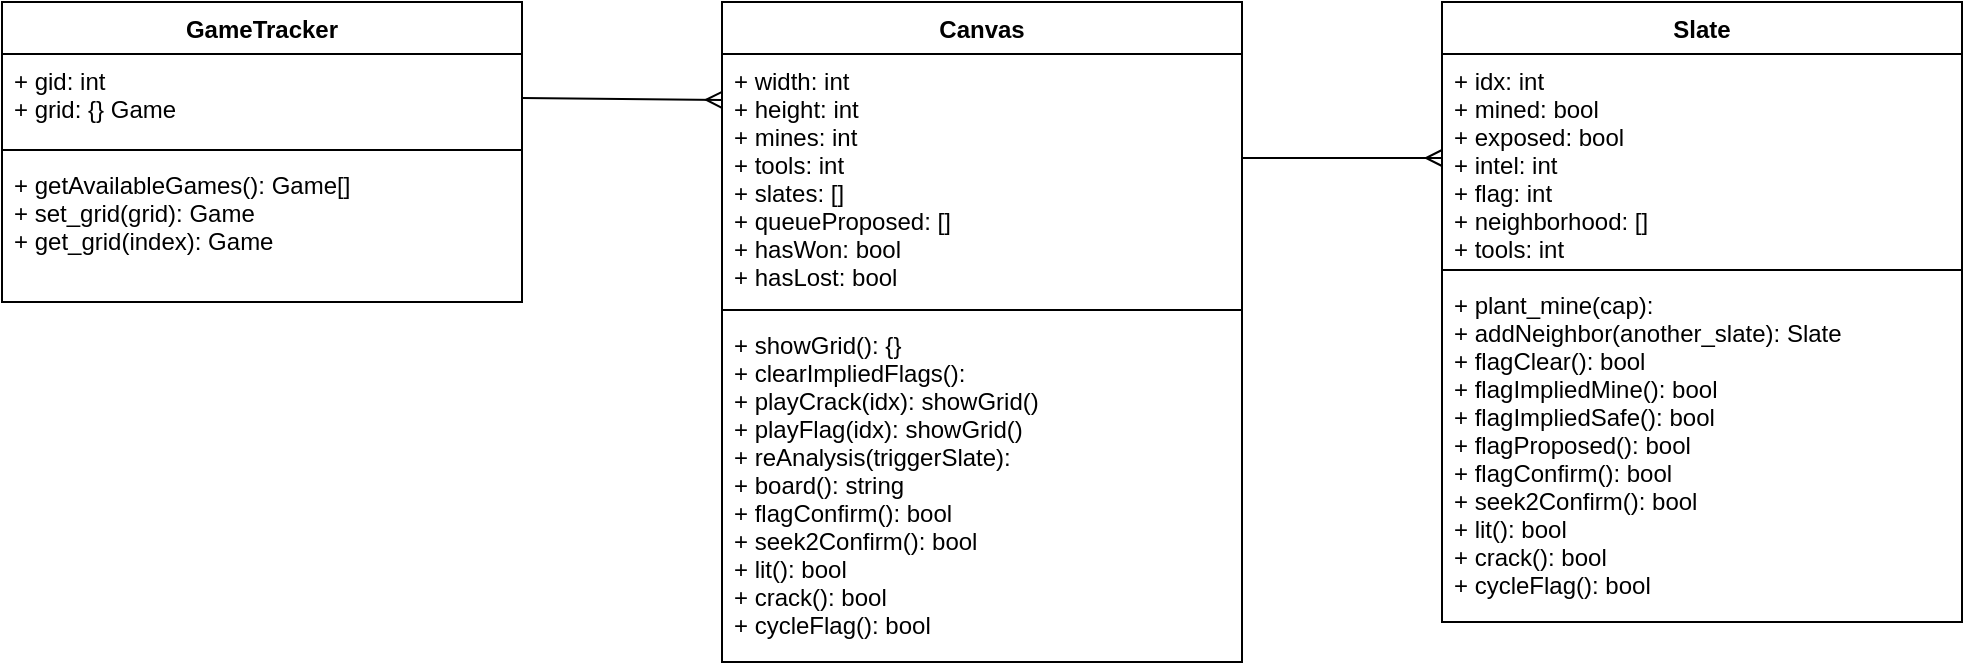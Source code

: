 <mxfile version="14.9.6" type="device"><diagram id="L88lod-JVaLO3EVnJX0l" name="Page-1"><mxGraphModel dx="1422" dy="715" grid="1" gridSize="10" guides="1" tooltips="1" connect="1" arrows="1" fold="1" page="1" pageScale="1" pageWidth="1100" pageHeight="850" math="0" shadow="0"><root><mxCell id="0"/><mxCell id="1" parent="0"/><mxCell id="HFxWqGsk7TARIOOiwWg6-5" value="GameTracker" style="swimlane;fontStyle=1;align=center;verticalAlign=top;childLayout=stackLayout;horizontal=1;startSize=26;horizontalStack=0;resizeParent=1;resizeParentMax=0;resizeLast=0;collapsible=1;marginBottom=0;" vertex="1" parent="1"><mxGeometry x="40" y="110" width="260" height="150" as="geometry"/></mxCell><mxCell id="HFxWqGsk7TARIOOiwWg6-6" value="+ gid: int&#10;+ grid: {} Game&#10;" style="text;strokeColor=none;fillColor=none;align=left;verticalAlign=top;spacingLeft=4;spacingRight=4;overflow=hidden;rotatable=0;points=[[0,0.5],[1,0.5]];portConstraint=eastwest;" vertex="1" parent="HFxWqGsk7TARIOOiwWg6-5"><mxGeometry y="26" width="260" height="44" as="geometry"/></mxCell><mxCell id="HFxWqGsk7TARIOOiwWg6-7" value="" style="line;strokeWidth=1;fillColor=none;align=left;verticalAlign=middle;spacingTop=-1;spacingLeft=3;spacingRight=3;rotatable=0;labelPosition=right;points=[];portConstraint=eastwest;" vertex="1" parent="HFxWqGsk7TARIOOiwWg6-5"><mxGeometry y="70" width="260" height="8" as="geometry"/></mxCell><mxCell id="HFxWqGsk7TARIOOiwWg6-8" value="+ getAvailableGames(): Game[]&#10;+ set_grid(grid): Game&#10;+ get_grid(index): Game" style="text;strokeColor=none;fillColor=none;align=left;verticalAlign=top;spacingLeft=4;spacingRight=4;overflow=hidden;rotatable=0;points=[[0,0.5],[1,0.5]];portConstraint=eastwest;" vertex="1" parent="HFxWqGsk7TARIOOiwWg6-5"><mxGeometry y="78" width="260" height="72" as="geometry"/></mxCell><mxCell id="HFxWqGsk7TARIOOiwWg6-13" value="Slate" style="swimlane;fontStyle=1;align=center;verticalAlign=top;childLayout=stackLayout;horizontal=1;startSize=26;horizontalStack=0;resizeParent=1;resizeParentMax=0;resizeLast=0;collapsible=1;marginBottom=0;" vertex="1" parent="1"><mxGeometry x="760" y="110" width="260" height="310" as="geometry"/></mxCell><mxCell id="HFxWqGsk7TARIOOiwWg6-14" value="+ idx: int&#10;+ mined: bool&#10;+ exposed: bool&#10;+ intel: int&#10;+ flag: int&#10;+ neighborhood: []&#10;+ tools: int&#10;&#10;" style="text;strokeColor=none;fillColor=none;align=left;verticalAlign=top;spacingLeft=4;spacingRight=4;overflow=hidden;rotatable=0;points=[[0,0.5],[1,0.5]];portConstraint=eastwest;" vertex="1" parent="HFxWqGsk7TARIOOiwWg6-13"><mxGeometry y="26" width="260" height="104" as="geometry"/></mxCell><mxCell id="HFxWqGsk7TARIOOiwWg6-15" value="" style="line;strokeWidth=1;fillColor=none;align=left;verticalAlign=middle;spacingTop=-1;spacingLeft=3;spacingRight=3;rotatable=0;labelPosition=right;points=[];portConstraint=eastwest;" vertex="1" parent="HFxWqGsk7TARIOOiwWg6-13"><mxGeometry y="130" width="260" height="8" as="geometry"/></mxCell><mxCell id="HFxWqGsk7TARIOOiwWg6-16" value="+ plant_mine(cap):&#10;+ addNeighbor(another_slate): Slate&#10;+ flagClear(): bool&#10;+ flagImpliedMine(): bool&#10;+ flagImpliedSafe(): bool&#10;+ flagProposed(): bool&#10;+ flagConfirm(): bool&#10;+ seek2Confirm(): bool&#10;+ lit(): bool&#10;+ crack(): bool&#10;+ cycleFlag(): bool" style="text;strokeColor=none;fillColor=none;align=left;verticalAlign=top;spacingLeft=4;spacingRight=4;overflow=hidden;rotatable=0;points=[[0,0.5],[1,0.5]];portConstraint=eastwest;" vertex="1" parent="HFxWqGsk7TARIOOiwWg6-13"><mxGeometry y="138" width="260" height="172" as="geometry"/></mxCell><mxCell id="HFxWqGsk7TARIOOiwWg6-17" value="Canvas" style="swimlane;fontStyle=1;align=center;verticalAlign=top;childLayout=stackLayout;horizontal=1;startSize=26;horizontalStack=0;resizeParent=1;resizeParentMax=0;resizeLast=0;collapsible=1;marginBottom=0;" vertex="1" parent="1"><mxGeometry x="400" y="110" width="260" height="330" as="geometry"/></mxCell><mxCell id="HFxWqGsk7TARIOOiwWg6-18" value="+ width: int&#10;+ height: int&#10;+ mines: int&#10;+ tools: int&#10;+ slates: []&#10;+ queueProposed: []&#10;+ hasWon: bool&#10;+ hasLost: bool&#10;&#10;" style="text;strokeColor=none;fillColor=none;align=left;verticalAlign=top;spacingLeft=4;spacingRight=4;overflow=hidden;rotatable=0;points=[[0,0.5],[1,0.5]];portConstraint=eastwest;" vertex="1" parent="HFxWqGsk7TARIOOiwWg6-17"><mxGeometry y="26" width="260" height="124" as="geometry"/></mxCell><mxCell id="HFxWqGsk7TARIOOiwWg6-19" value="" style="line;strokeWidth=1;fillColor=none;align=left;verticalAlign=middle;spacingTop=-1;spacingLeft=3;spacingRight=3;rotatable=0;labelPosition=right;points=[];portConstraint=eastwest;" vertex="1" parent="HFxWqGsk7TARIOOiwWg6-17"><mxGeometry y="150" width="260" height="8" as="geometry"/></mxCell><mxCell id="HFxWqGsk7TARIOOiwWg6-20" value="+ showGrid(): {}&#10;+ clearImpliedFlags():&#10;+ playCrack(idx): showGrid()&#10;+ playFlag(idx): showGrid()&#10;+ reAnalysis(triggerSlate):&#10;+ board(): string&#10;+ flagConfirm(): bool&#10;+ seek2Confirm(): bool&#10;+ lit(): bool&#10;+ crack(): bool&#10;+ cycleFlag(): bool" style="text;strokeColor=none;fillColor=none;align=left;verticalAlign=top;spacingLeft=4;spacingRight=4;overflow=hidden;rotatable=0;points=[[0,0.5],[1,0.5]];portConstraint=eastwest;" vertex="1" parent="HFxWqGsk7TARIOOiwWg6-17"><mxGeometry y="158" width="260" height="172" as="geometry"/></mxCell><mxCell id="HFxWqGsk7TARIOOiwWg6-22" value="" style="endArrow=none;endFill=0;endSize=24;html=1;exitX=0;exitY=0.5;exitDx=0;exitDy=0;entryX=1;entryY=0.419;entryDx=0;entryDy=0;entryPerimeter=0;startArrow=ERmany;startFill=0;" edge="1" parent="1" source="HFxWqGsk7TARIOOiwWg6-14" target="HFxWqGsk7TARIOOiwWg6-18"><mxGeometry width="160" relative="1" as="geometry"><mxPoint x="340" y="300" as="sourcePoint"/><mxPoint x="460" y="421" as="targetPoint"/></mxGeometry></mxCell><mxCell id="HFxWqGsk7TARIOOiwWg6-23" value="" style="endArrow=none;endFill=0;endSize=24;html=1;entryX=1;entryY=0.5;entryDx=0;entryDy=0;exitX=0;exitY=0.185;exitDx=0;exitDy=0;exitPerimeter=0;startArrow=ERmany;startFill=0;" edge="1" parent="1" source="HFxWqGsk7TARIOOiwWg6-18" target="HFxWqGsk7TARIOOiwWg6-6"><mxGeometry width="160" relative="1" as="geometry"><mxPoint x="430" y="250" as="sourcePoint"/><mxPoint x="466.1" y="585.08" as="targetPoint"/></mxGeometry></mxCell></root></mxGraphModel></diagram></mxfile>